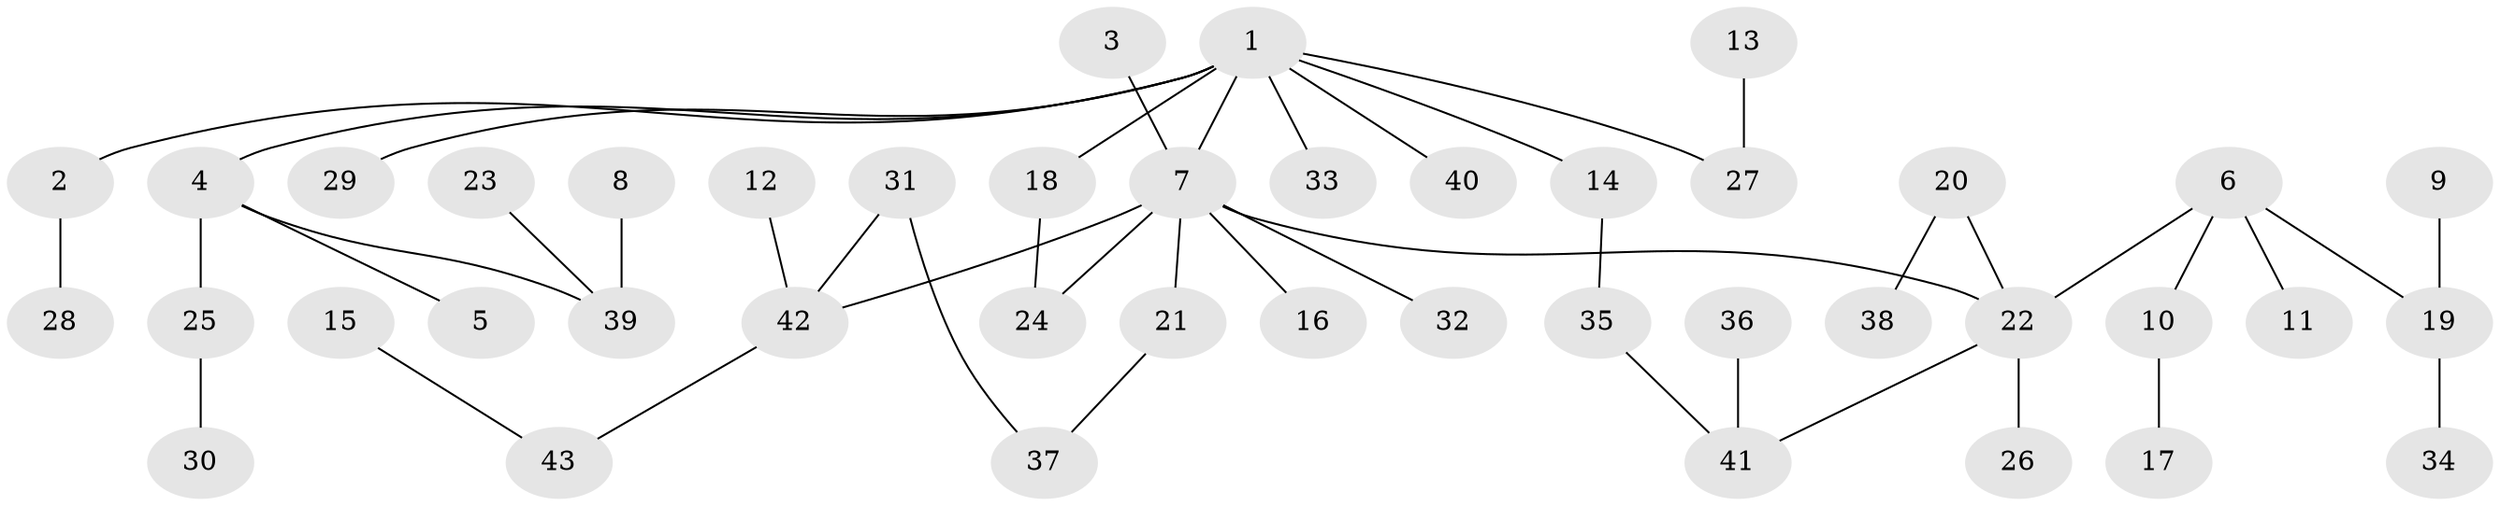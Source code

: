 // original degree distribution, {4: 0.03488372093023256, 7: 0.023255813953488372, 3: 0.1744186046511628, 2: 0.3372093023255814, 5: 0.03488372093023256, 1: 0.3953488372093023}
// Generated by graph-tools (version 1.1) at 2025/49/03/09/25 03:49:23]
// undirected, 43 vertices, 45 edges
graph export_dot {
graph [start="1"]
  node [color=gray90,style=filled];
  1;
  2;
  3;
  4;
  5;
  6;
  7;
  8;
  9;
  10;
  11;
  12;
  13;
  14;
  15;
  16;
  17;
  18;
  19;
  20;
  21;
  22;
  23;
  24;
  25;
  26;
  27;
  28;
  29;
  30;
  31;
  32;
  33;
  34;
  35;
  36;
  37;
  38;
  39;
  40;
  41;
  42;
  43;
  1 -- 2 [weight=1.0];
  1 -- 4 [weight=1.0];
  1 -- 7 [weight=1.0];
  1 -- 14 [weight=1.0];
  1 -- 18 [weight=1.0];
  1 -- 27 [weight=1.0];
  1 -- 29 [weight=1.0];
  1 -- 33 [weight=1.0];
  1 -- 40 [weight=1.0];
  2 -- 28 [weight=1.0];
  3 -- 7 [weight=1.0];
  4 -- 5 [weight=1.0];
  4 -- 25 [weight=1.0];
  4 -- 39 [weight=1.0];
  6 -- 10 [weight=1.0];
  6 -- 11 [weight=1.0];
  6 -- 19 [weight=1.0];
  6 -- 22 [weight=1.0];
  7 -- 16 [weight=1.0];
  7 -- 21 [weight=1.0];
  7 -- 22 [weight=1.0];
  7 -- 24 [weight=1.0];
  7 -- 32 [weight=1.0];
  7 -- 42 [weight=1.0];
  8 -- 39 [weight=1.0];
  9 -- 19 [weight=1.0];
  10 -- 17 [weight=1.0];
  12 -- 42 [weight=1.0];
  13 -- 27 [weight=1.0];
  14 -- 35 [weight=1.0];
  15 -- 43 [weight=1.0];
  18 -- 24 [weight=1.0];
  19 -- 34 [weight=2.0];
  20 -- 22 [weight=1.0];
  20 -- 38 [weight=1.0];
  21 -- 37 [weight=1.0];
  22 -- 26 [weight=1.0];
  22 -- 41 [weight=1.0];
  23 -- 39 [weight=1.0];
  25 -- 30 [weight=1.0];
  31 -- 37 [weight=1.0];
  31 -- 42 [weight=1.0];
  35 -- 41 [weight=1.0];
  36 -- 41 [weight=1.0];
  42 -- 43 [weight=1.0];
}
